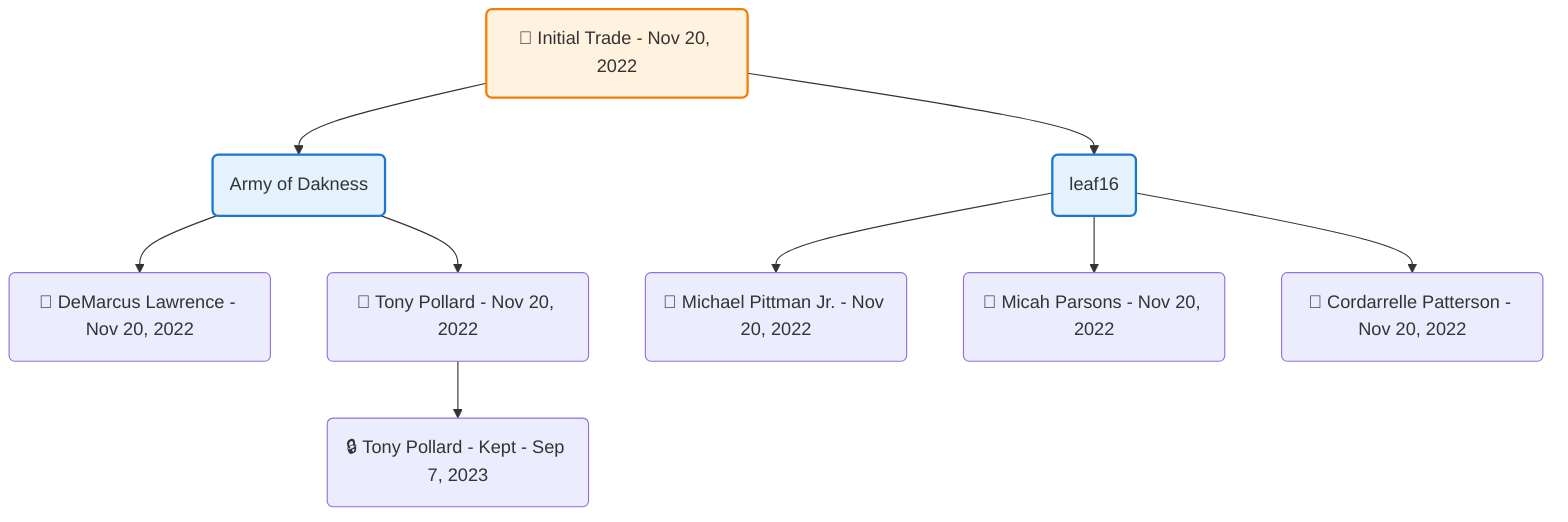 flowchart TD

    TRADE_MAIN("🔄 Initial Trade - Nov 20, 2022")
    TEAM_1("Army of Dakness")
    TEAM_2("leaf16")
    NODE_f7f00c8a-272a-4cd0-8bff-4329a17f19ed("🔄 DeMarcus Lawrence - Nov 20, 2022")
    NODE_9a2f2c07-a25c-41b5-bbd6-6a4e015df33a("🔄 Tony Pollard - Nov 20, 2022")
    NODE_984aa9cc-90e6-4adb-92d7-5245bd6f15cc("🔒 Tony Pollard - Kept - Sep 7, 2023")
    NODE_50701e82-9d77-44b1-ac82-b2527d31529f("🔄 Michael Pittman Jr. - Nov 20, 2022")
    NODE_95e7923d-d4f0-4cc6-8156-cb2f8aa14a1c("🔄 Micah Parsons - Nov 20, 2022")
    NODE_eba722da-3fe6-4fa4-a5e4-d34a228b158b("🔄 Cordarrelle Patterson - Nov 20, 2022")

    TRADE_MAIN --> TEAM_1
    TRADE_MAIN --> TEAM_2
    TEAM_1 --> NODE_f7f00c8a-272a-4cd0-8bff-4329a17f19ed
    TEAM_1 --> NODE_9a2f2c07-a25c-41b5-bbd6-6a4e015df33a
    NODE_9a2f2c07-a25c-41b5-bbd6-6a4e015df33a --> NODE_984aa9cc-90e6-4adb-92d7-5245bd6f15cc
    TEAM_2 --> NODE_50701e82-9d77-44b1-ac82-b2527d31529f
    TEAM_2 --> NODE_95e7923d-d4f0-4cc6-8156-cb2f8aa14a1c
    TEAM_2 --> NODE_eba722da-3fe6-4fa4-a5e4-d34a228b158b

    %% Node styling
    classDef teamNode fill:#e3f2fd,stroke:#1976d2,stroke-width:2px
    classDef tradeNode fill:#fff3e0,stroke:#f57c00,stroke-width:2px
    classDef playerNode fill:#f3e5f5,stroke:#7b1fa2,stroke-width:1px
    classDef nonRootPlayerNode fill:#f5f5f5,stroke:#757575,stroke-width:1px
    classDef endNode fill:#ffebee,stroke:#c62828,stroke-width:2px
    classDef waiverNode fill:#e8f5e8,stroke:#388e3c,stroke-width:2px
    classDef championshipNode fill:#fff9c4,stroke:#f57f17,stroke-width:3px

    class TEAM_1,TEAM_2 teamNode
    class TRADE_MAIN tradeNode